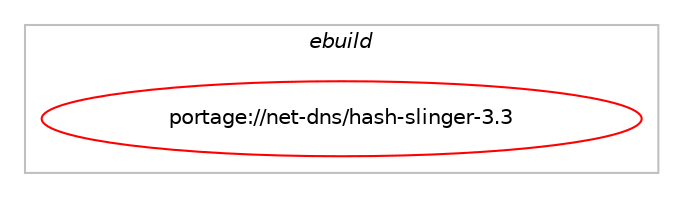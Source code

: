 digraph prolog {

# *************
# Graph options
# *************

newrank=true;
concentrate=true;
compound=true;
graph [rankdir=LR,fontname=Helvetica,fontsize=10,ranksep=1.5];#, ranksep=2.5, nodesep=0.2];
edge  [arrowhead=vee];
node  [fontname=Helvetica,fontsize=10];

# **********
# The ebuild
# **********

subgraph cluster_leftcol {
color=gray;
label=<<i>ebuild</i>>;
id [label="portage://net-dns/hash-slinger-3.3", color=red, width=4, href="../net-dns/hash-slinger-3.3.svg"];
}

# ****************
# The dependencies
# ****************

subgraph cluster_midcol {
color=gray;
label=<<i>dependencies</i>>;
subgraph cluster_compile {
fillcolor="#eeeeee";
style=filled;
label=<<i>compile</i>>;
}
subgraph cluster_compileandrun {
fillcolor="#eeeeee";
style=filled;
label=<<i>compile and run</i>>;
}
subgraph cluster_run {
fillcolor="#eeeeee";
style=filled;
label=<<i>run</i>>;
# *** BEGIN UNKNOWN DEPENDENCY TYPE (TODO) ***
# id -> equal(use_conditional_group(positive,ipsec,portage://net-dns/hash-slinger-3.3,[package_dependency(portage://net-dns/hash-slinger-3.3,run,no,net-vpn,libreswan,none,[,,],[],[use(enable(dnssec),none)])]))
# *** END UNKNOWN DEPENDENCY TYPE (TODO) ***

# *** BEGIN UNKNOWN DEPENDENCY TYPE (TODO) ***
# id -> equal(use_conditional_group(positive,openpgp,portage://net-dns/hash-slinger-3.3,[use_conditional_group(positive,python_single_target_python3_10,portage://net-dns/hash-slinger-3.3,[package_dependency(portage://net-dns/hash-slinger-3.3,run,no,dev-python,python-gnupg,none,[,,],[],[use(enable(python_targets_python3_10),negative)])]),use_conditional_group(positive,python_single_target_python3_11,portage://net-dns/hash-slinger-3.3,[package_dependency(portage://net-dns/hash-slinger-3.3,run,no,dev-python,python-gnupg,none,[,,],[],[use(enable(python_targets_python3_11),negative)])]),use_conditional_group(positive,python_single_target_python3_12,portage://net-dns/hash-slinger-3.3,[package_dependency(portage://net-dns/hash-slinger-3.3,run,no,dev-python,python-gnupg,none,[,,],[],[use(enable(python_targets_python3_12),negative)])])]))
# *** END UNKNOWN DEPENDENCY TYPE (TODO) ***

# *** BEGIN UNKNOWN DEPENDENCY TYPE (TODO) ***
# id -> equal(use_conditional_group(positive,python_single_target_python3_10,portage://net-dns/hash-slinger-3.3,[package_dependency(portage://net-dns/hash-slinger-3.3,run,no,dev-lang,python,none,[,,],[slot(3.10)],[])]))
# *** END UNKNOWN DEPENDENCY TYPE (TODO) ***

# *** BEGIN UNKNOWN DEPENDENCY TYPE (TODO) ***
# id -> equal(use_conditional_group(positive,python_single_target_python3_10,portage://net-dns/hash-slinger-3.3,[package_dependency(portage://net-dns/hash-slinger-3.3,run,no,dev-python,dnspython,none,[,,],[],[use(enable(python_targets_python3_10),negative)]),package_dependency(portage://net-dns/hash-slinger-3.3,run,no,dev-python,ipaddr,none,[,,],[],[use(enable(python_targets_python3_10),negative)]),package_dependency(portage://net-dns/hash-slinger-3.3,run,no,dev-python,m2crypto,none,[,,],[],[use(enable(python_targets_python3_10),negative)])]))
# *** END UNKNOWN DEPENDENCY TYPE (TODO) ***

# *** BEGIN UNKNOWN DEPENDENCY TYPE (TODO) ***
# id -> equal(use_conditional_group(positive,python_single_target_python3_11,portage://net-dns/hash-slinger-3.3,[package_dependency(portage://net-dns/hash-slinger-3.3,run,no,dev-lang,python,none,[,,],[slot(3.11)],[])]))
# *** END UNKNOWN DEPENDENCY TYPE (TODO) ***

# *** BEGIN UNKNOWN DEPENDENCY TYPE (TODO) ***
# id -> equal(use_conditional_group(positive,python_single_target_python3_11,portage://net-dns/hash-slinger-3.3,[package_dependency(portage://net-dns/hash-slinger-3.3,run,no,dev-python,dnspython,none,[,,],[],[use(enable(python_targets_python3_11),negative)]),package_dependency(portage://net-dns/hash-slinger-3.3,run,no,dev-python,ipaddr,none,[,,],[],[use(enable(python_targets_python3_11),negative)]),package_dependency(portage://net-dns/hash-slinger-3.3,run,no,dev-python,m2crypto,none,[,,],[],[use(enable(python_targets_python3_11),negative)])]))
# *** END UNKNOWN DEPENDENCY TYPE (TODO) ***

# *** BEGIN UNKNOWN DEPENDENCY TYPE (TODO) ***
# id -> equal(use_conditional_group(positive,python_single_target_python3_12,portage://net-dns/hash-slinger-3.3,[package_dependency(portage://net-dns/hash-slinger-3.3,run,no,dev-lang,python,none,[,,],[slot(3.12)],[])]))
# *** END UNKNOWN DEPENDENCY TYPE (TODO) ***

# *** BEGIN UNKNOWN DEPENDENCY TYPE (TODO) ***
# id -> equal(use_conditional_group(positive,python_single_target_python3_12,portage://net-dns/hash-slinger-3.3,[package_dependency(portage://net-dns/hash-slinger-3.3,run,no,dev-python,dnspython,none,[,,],[],[use(enable(python_targets_python3_12),negative)]),package_dependency(portage://net-dns/hash-slinger-3.3,run,no,dev-python,ipaddr,none,[,,],[],[use(enable(python_targets_python3_12),negative)]),package_dependency(portage://net-dns/hash-slinger-3.3,run,no,dev-python,m2crypto,none,[,,],[],[use(enable(python_targets_python3_12),negative)])]))
# *** END UNKNOWN DEPENDENCY TYPE (TODO) ***

# *** BEGIN UNKNOWN DEPENDENCY TYPE (TODO) ***
# id -> equal(use_conditional_group(positive,ssh,portage://net-dns/hash-slinger-3.3,[package_dependency(portage://net-dns/hash-slinger-3.3,run,no,virtual,openssh,none,[,,],[],[])]))
# *** END UNKNOWN DEPENDENCY TYPE (TODO) ***

# *** BEGIN UNKNOWN DEPENDENCY TYPE (TODO) ***
# id -> equal(package_dependency(portage://net-dns/hash-slinger-3.3,run,no,net-dns,unbound,none,[,,],[],[use(enable(python),none),use(optenable(python_single_target_python3_10),negative),use(optenable(python_single_target_python3_11),negative),use(optenable(python_single_target_python3_12),negative)]))
# *** END UNKNOWN DEPENDENCY TYPE (TODO) ***

}
}

# **************
# The candidates
# **************

subgraph cluster_choices {
rank=same;
color=gray;
label=<<i>candidates</i>>;

}

}
